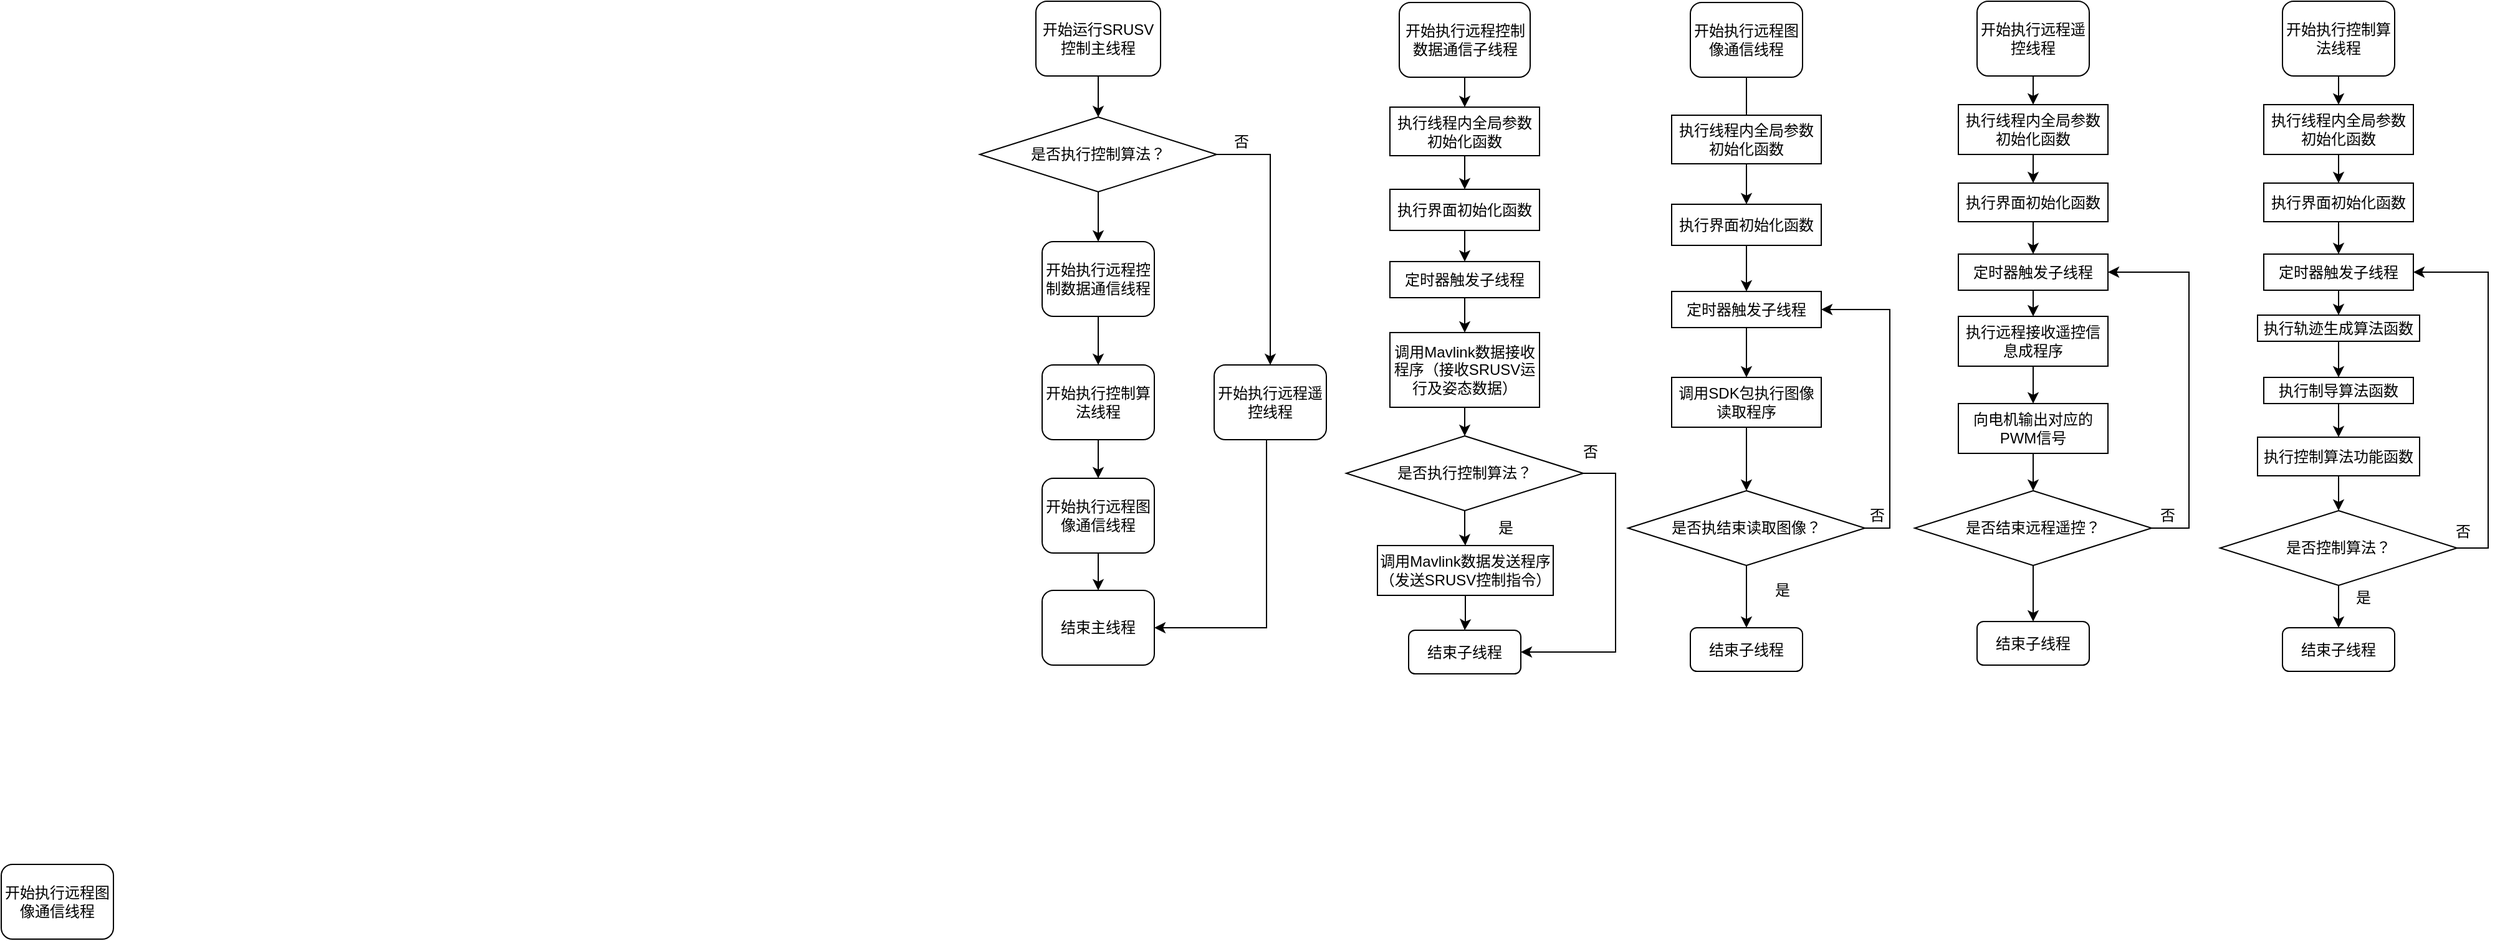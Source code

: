 <mxfile version="26.0.16">
  <diagram name="第 1 页" id="8nEKdzrm3Yq92rFxKecC">
    <mxGraphModel dx="3488" dy="1022" grid="1" gridSize="10" guides="1" tooltips="1" connect="1" arrows="1" fold="1" page="1" pageScale="1" pageWidth="827" pageHeight="1169" math="0" shadow="0">
      <root>
        <mxCell id="0" />
        <mxCell id="1" parent="0" />
        <mxCell id="2E57zu9M5rJDjfoZ4f6W-35" value="" style="edgeStyle=orthogonalEdgeStyle;rounded=0;orthogonalLoop=1;jettySize=auto;html=1;" edge="1" parent="1" source="2E57zu9M5rJDjfoZ4f6W-1" target="2E57zu9M5rJDjfoZ4f6W-2">
          <mxGeometry relative="1" as="geometry" />
        </mxCell>
        <mxCell id="2E57zu9M5rJDjfoZ4f6W-1" value="开始执行远程控制数据通信子线程" style="rounded=1;whiteSpace=wrap;html=1;" vertex="1" parent="1">
          <mxGeometry x="106.5" y="38" width="105" height="60" as="geometry" />
        </mxCell>
        <mxCell id="2E57zu9M5rJDjfoZ4f6W-37" value="" style="edgeStyle=orthogonalEdgeStyle;rounded=0;orthogonalLoop=1;jettySize=auto;html=1;entryX=0.5;entryY=0;entryDx=0;entryDy=0;" edge="1" parent="1" source="2E57zu9M5rJDjfoZ4f6W-2" target="2E57zu9M5rJDjfoZ4f6W-3">
          <mxGeometry relative="1" as="geometry">
            <mxPoint x="159" y="224" as="targetPoint" />
          </mxGeometry>
        </mxCell>
        <mxCell id="2E57zu9M5rJDjfoZ4f6W-2" value="执行线程内全局参数初始化函数" style="rounded=0;whiteSpace=wrap;html=1;" vertex="1" parent="1">
          <mxGeometry x="99" y="122" width="120" height="39" as="geometry" />
        </mxCell>
        <mxCell id="2E57zu9M5rJDjfoZ4f6W-39" value="" style="edgeStyle=orthogonalEdgeStyle;rounded=0;orthogonalLoop=1;jettySize=auto;html=1;" edge="1" parent="1" source="2E57zu9M5rJDjfoZ4f6W-3" target="2E57zu9M5rJDjfoZ4f6W-38">
          <mxGeometry relative="1" as="geometry" />
        </mxCell>
        <mxCell id="2E57zu9M5rJDjfoZ4f6W-3" value="执行界面初始化函数" style="rounded=0;whiteSpace=wrap;html=1;" vertex="1" parent="1">
          <mxGeometry x="99" y="188" width="120" height="33" as="geometry" />
        </mxCell>
        <mxCell id="2E57zu9M5rJDjfoZ4f6W-52" value="" style="edgeStyle=orthogonalEdgeStyle;rounded=0;orthogonalLoop=1;jettySize=auto;html=1;" edge="1" parent="1" source="2E57zu9M5rJDjfoZ4f6W-4" target="2E57zu9M5rJDjfoZ4f6W-49">
          <mxGeometry relative="1" as="geometry" />
        </mxCell>
        <mxCell id="2E57zu9M5rJDjfoZ4f6W-4" value="开始执行远程图像通信线程" style="rounded=1;whiteSpace=wrap;html=1;" vertex="1" parent="1">
          <mxGeometry x="340" y="38" width="90" height="60" as="geometry" />
        </mxCell>
        <mxCell id="2E57zu9M5rJDjfoZ4f6W-68" value="" style="edgeStyle=orthogonalEdgeStyle;rounded=0;orthogonalLoop=1;jettySize=auto;html=1;" edge="1" parent="1" source="2E57zu9M5rJDjfoZ4f6W-7" target="2E57zu9M5rJDjfoZ4f6W-8">
          <mxGeometry relative="1" as="geometry" />
        </mxCell>
        <mxCell id="2E57zu9M5rJDjfoZ4f6W-7" value="开始执行远程遥控线程" style="rounded=1;whiteSpace=wrap;html=1;" vertex="1" parent="1">
          <mxGeometry x="570" y="37" width="90" height="60" as="geometry" />
        </mxCell>
        <mxCell id="2E57zu9M5rJDjfoZ4f6W-69" value="" style="edgeStyle=orthogonalEdgeStyle;rounded=0;orthogonalLoop=1;jettySize=auto;html=1;" edge="1" parent="1" source="2E57zu9M5rJDjfoZ4f6W-8" target="2E57zu9M5rJDjfoZ4f6W-9">
          <mxGeometry relative="1" as="geometry" />
        </mxCell>
        <mxCell id="2E57zu9M5rJDjfoZ4f6W-8" value="执行线程内全局参数初始化函数" style="rounded=0;whiteSpace=wrap;html=1;" vertex="1" parent="1">
          <mxGeometry x="555" y="120" width="120" height="40" as="geometry" />
        </mxCell>
        <mxCell id="2E57zu9M5rJDjfoZ4f6W-71" value="" style="edgeStyle=orthogonalEdgeStyle;rounded=0;orthogonalLoop=1;jettySize=auto;html=1;" edge="1" parent="1" source="2E57zu9M5rJDjfoZ4f6W-9" target="2E57zu9M5rJDjfoZ4f6W-70">
          <mxGeometry relative="1" as="geometry" />
        </mxCell>
        <mxCell id="2E57zu9M5rJDjfoZ4f6W-9" value="执行界面初始化函数" style="rounded=0;whiteSpace=wrap;html=1;" vertex="1" parent="1">
          <mxGeometry x="555" y="183" width="120" height="31" as="geometry" />
        </mxCell>
        <mxCell id="2E57zu9M5rJDjfoZ4f6W-10" value="开始执行控制算法线程" style="rounded=1;whiteSpace=wrap;html=1;" vertex="1" parent="1">
          <mxGeometry x="815" y="37" width="90" height="60" as="geometry" />
        </mxCell>
        <mxCell id="2E57zu9M5rJDjfoZ4f6W-13" value="开始运行SRUSV控制主线程" style="rounded=1;whiteSpace=wrap;html=1;" vertex="1" parent="1">
          <mxGeometry x="-185" y="37" width="100" height="60" as="geometry" />
        </mxCell>
        <mxCell id="2E57zu9M5rJDjfoZ4f6W-15" value="开始执行远程控制数据通信线程" style="rounded=1;whiteSpace=wrap;html=1;" vertex="1" parent="1">
          <mxGeometry x="-180" y="230" width="90" height="60" as="geometry" />
        </mxCell>
        <mxCell id="2E57zu9M5rJDjfoZ4f6W-17" value="是否执行控制算法？" style="rhombus;whiteSpace=wrap;html=1;" vertex="1" parent="1">
          <mxGeometry x="-230" y="130" width="190" height="60" as="geometry" />
        </mxCell>
        <mxCell id="2E57zu9M5rJDjfoZ4f6W-18" value="" style="endArrow=classic;html=1;rounded=0;exitX=0.5;exitY=1;exitDx=0;exitDy=0;" edge="1" parent="1" source="2E57zu9M5rJDjfoZ4f6W-17" target="2E57zu9M5rJDjfoZ4f6W-15">
          <mxGeometry width="50" height="50" relative="1" as="geometry">
            <mxPoint x="150" y="560" as="sourcePoint" />
            <mxPoint x="200" y="510" as="targetPoint" />
          </mxGeometry>
        </mxCell>
        <mxCell id="2E57zu9M5rJDjfoZ4f6W-19" value="" style="endArrow=classic;html=1;rounded=0;edgeStyle=elbowEdgeStyle;entryX=1;entryY=0.5;entryDx=0;entryDy=0;" edge="1" parent="1" target="2E57zu9M5rJDjfoZ4f6W-33">
          <mxGeometry width="50" height="50" relative="1" as="geometry">
            <mxPoint y="388" as="sourcePoint" />
            <mxPoint x="-80" y="530" as="targetPoint" />
            <Array as="points">
              <mxPoint y="538" />
            </Array>
          </mxGeometry>
        </mxCell>
        <mxCell id="2E57zu9M5rJDjfoZ4f6W-20" value="是" style="text;html=1;align=center;verticalAlign=middle;whiteSpace=wrap;rounded=0;" vertex="1" parent="1">
          <mxGeometry x="171.5" y="450" width="40" height="20" as="geometry" />
        </mxCell>
        <mxCell id="2E57zu9M5rJDjfoZ4f6W-21" value="否" style="text;html=1;align=center;verticalAlign=middle;whiteSpace=wrap;rounded=0;" vertex="1" parent="1">
          <mxGeometry x="-40" y="140" width="40" height="20" as="geometry" />
        </mxCell>
        <mxCell id="2E57zu9M5rJDjfoZ4f6W-23" value="" style="endArrow=classic;html=1;rounded=0;exitX=0.5;exitY=1;exitDx=0;exitDy=0;" edge="1" parent="1" source="2E57zu9M5rJDjfoZ4f6W-15" target="2E57zu9M5rJDjfoZ4f6W-29">
          <mxGeometry width="50" height="50" relative="1" as="geometry">
            <mxPoint x="-360" y="390" as="sourcePoint" />
            <mxPoint x="-135" y="330" as="targetPoint" />
          </mxGeometry>
        </mxCell>
        <mxCell id="2E57zu9M5rJDjfoZ4f6W-25" value="" style="endArrow=classic;html=1;rounded=0;edgeStyle=orthogonalEdgeStyle;exitX=1;exitY=0.5;exitDx=0;exitDy=0;entryX=0.5;entryY=0;entryDx=0;entryDy=0;" edge="1" parent="1" source="2E57zu9M5rJDjfoZ4f6W-17" target="2E57zu9M5rJDjfoZ4f6W-26">
          <mxGeometry width="50" height="50" relative="1" as="geometry">
            <mxPoint x="30" y="450" as="sourcePoint" />
            <mxPoint x="-20" y="340" as="targetPoint" />
          </mxGeometry>
        </mxCell>
        <mxCell id="2E57zu9M5rJDjfoZ4f6W-26" value="开始执行远程遥控线程" style="rounded=1;whiteSpace=wrap;html=1;" vertex="1" parent="1">
          <mxGeometry x="-42" y="329" width="90" height="60" as="geometry" />
        </mxCell>
        <mxCell id="2E57zu9M5rJDjfoZ4f6W-27" value="" style="endArrow=classic;html=1;rounded=0;exitX=0.5;exitY=1;exitDx=0;exitDy=0;entryX=0.5;entryY=0;entryDx=0;entryDy=0;" edge="1" parent="1" source="2E57zu9M5rJDjfoZ4f6W-13" target="2E57zu9M5rJDjfoZ4f6W-17">
          <mxGeometry width="50" height="50" relative="1" as="geometry">
            <mxPoint x="500" y="310" as="sourcePoint" />
            <mxPoint x="550" y="260" as="targetPoint" />
          </mxGeometry>
        </mxCell>
        <mxCell id="2E57zu9M5rJDjfoZ4f6W-28" value="开始执行远程图像通信线程" style="rounded=1;whiteSpace=wrap;html=1;" vertex="1" parent="1">
          <mxGeometry x="-1015" y="730" width="90" height="60" as="geometry" />
        </mxCell>
        <mxCell id="2E57zu9M5rJDjfoZ4f6W-32" value="" style="edgeStyle=orthogonalEdgeStyle;rounded=0;orthogonalLoop=1;jettySize=auto;html=1;" edge="1" parent="1" source="2E57zu9M5rJDjfoZ4f6W-29" target="2E57zu9M5rJDjfoZ4f6W-31">
          <mxGeometry relative="1" as="geometry" />
        </mxCell>
        <mxCell id="2E57zu9M5rJDjfoZ4f6W-29" value="开始执行控制算法线程" style="rounded=1;whiteSpace=wrap;html=1;" vertex="1" parent="1">
          <mxGeometry x="-180" y="329" width="90" height="60" as="geometry" />
        </mxCell>
        <mxCell id="2E57zu9M5rJDjfoZ4f6W-34" value="" style="edgeStyle=orthogonalEdgeStyle;rounded=0;orthogonalLoop=1;jettySize=auto;html=1;" edge="1" parent="1" source="2E57zu9M5rJDjfoZ4f6W-31" target="2E57zu9M5rJDjfoZ4f6W-33">
          <mxGeometry relative="1" as="geometry" />
        </mxCell>
        <mxCell id="2E57zu9M5rJDjfoZ4f6W-31" value="开始执行远程图像通信线程" style="rounded=1;whiteSpace=wrap;html=1;" vertex="1" parent="1">
          <mxGeometry x="-180" y="420" width="90" height="60" as="geometry" />
        </mxCell>
        <mxCell id="2E57zu9M5rJDjfoZ4f6W-33" value="结束主线程" style="rounded=1;whiteSpace=wrap;html=1;" vertex="1" parent="1">
          <mxGeometry x="-180" y="510" width="90" height="60" as="geometry" />
        </mxCell>
        <mxCell id="2E57zu9M5rJDjfoZ4f6W-41" value="" style="edgeStyle=orthogonalEdgeStyle;rounded=0;orthogonalLoop=1;jettySize=auto;html=1;" edge="1" parent="1" source="2E57zu9M5rJDjfoZ4f6W-38" target="2E57zu9M5rJDjfoZ4f6W-40">
          <mxGeometry relative="1" as="geometry" />
        </mxCell>
        <mxCell id="2E57zu9M5rJDjfoZ4f6W-38" value="定时器触发子线程" style="rounded=0;whiteSpace=wrap;html=1;" vertex="1" parent="1">
          <mxGeometry x="99" y="246" width="120" height="29" as="geometry" />
        </mxCell>
        <mxCell id="2E57zu9M5rJDjfoZ4f6W-40" value="调用Mavlink数据接收程序（接收SRUSV运行及姿态数据）" style="rounded=0;whiteSpace=wrap;html=1;" vertex="1" parent="1">
          <mxGeometry x="99" y="303" width="120" height="60" as="geometry" />
        </mxCell>
        <mxCell id="2E57zu9M5rJDjfoZ4f6W-47" value="" style="edgeStyle=orthogonalEdgeStyle;rounded=0;orthogonalLoop=1;jettySize=auto;html=1;" edge="1" parent="1" source="2E57zu9M5rJDjfoZ4f6W-42" target="2E57zu9M5rJDjfoZ4f6W-46">
          <mxGeometry relative="1" as="geometry" />
        </mxCell>
        <mxCell id="2E57zu9M5rJDjfoZ4f6W-42" value="调用Mavlink数据发送程序（发送SRUSV控制指令）" style="rounded=0;whiteSpace=wrap;html=1;" vertex="1" parent="1">
          <mxGeometry x="89" y="474" width="141" height="40" as="geometry" />
        </mxCell>
        <mxCell id="2E57zu9M5rJDjfoZ4f6W-45" value="" style="edgeStyle=orthogonalEdgeStyle;rounded=0;orthogonalLoop=1;jettySize=auto;html=1;" edge="1" parent="1" source="2E57zu9M5rJDjfoZ4f6W-43" target="2E57zu9M5rJDjfoZ4f6W-42">
          <mxGeometry relative="1" as="geometry" />
        </mxCell>
        <mxCell id="2E57zu9M5rJDjfoZ4f6W-43" value="是否执行控制算法？" style="rhombus;whiteSpace=wrap;html=1;" vertex="1" parent="1">
          <mxGeometry x="64" y="386" width="190" height="60" as="geometry" />
        </mxCell>
        <mxCell id="2E57zu9M5rJDjfoZ4f6W-44" value="" style="endArrow=classic;html=1;rounded=0;exitX=0.5;exitY=1;exitDx=0;exitDy=0;" edge="1" parent="1" source="2E57zu9M5rJDjfoZ4f6W-40" target="2E57zu9M5rJDjfoZ4f6W-43">
          <mxGeometry width="50" height="50" relative="1" as="geometry">
            <mxPoint x="380" y="540" as="sourcePoint" />
            <mxPoint x="430" y="490" as="targetPoint" />
          </mxGeometry>
        </mxCell>
        <mxCell id="2E57zu9M5rJDjfoZ4f6W-46" value="结束子线程" style="rounded=1;whiteSpace=wrap;html=1;" vertex="1" parent="1">
          <mxGeometry x="114" y="542" width="90" height="35" as="geometry" />
        </mxCell>
        <mxCell id="2E57zu9M5rJDjfoZ4f6W-48" value="执行线程内全局参数初始化函数" style="rounded=0;whiteSpace=wrap;html=1;" vertex="1" parent="1">
          <mxGeometry x="325" y="128.5" width="120" height="39" as="geometry" />
        </mxCell>
        <mxCell id="2E57zu9M5rJDjfoZ4f6W-49" value="执行界面初始化函数" style="rounded=0;whiteSpace=wrap;html=1;" vertex="1" parent="1">
          <mxGeometry x="325" y="200" width="120" height="33" as="geometry" />
        </mxCell>
        <mxCell id="2E57zu9M5rJDjfoZ4f6W-54" value="" style="edgeStyle=orthogonalEdgeStyle;rounded=0;orthogonalLoop=1;jettySize=auto;html=1;" edge="1" parent="1" source="2E57zu9M5rJDjfoZ4f6W-50" target="2E57zu9M5rJDjfoZ4f6W-51">
          <mxGeometry relative="1" as="geometry" />
        </mxCell>
        <mxCell id="2E57zu9M5rJDjfoZ4f6W-50" value="定时器触发子线程" style="rounded=0;whiteSpace=wrap;html=1;" vertex="1" parent="1">
          <mxGeometry x="325" y="270" width="120" height="29" as="geometry" />
        </mxCell>
        <mxCell id="2E57zu9M5rJDjfoZ4f6W-61" value="" style="edgeStyle=orthogonalEdgeStyle;rounded=0;orthogonalLoop=1;jettySize=auto;html=1;" edge="1" parent="1" source="2E57zu9M5rJDjfoZ4f6W-51" target="2E57zu9M5rJDjfoZ4f6W-57">
          <mxGeometry relative="1" as="geometry" />
        </mxCell>
        <mxCell id="2E57zu9M5rJDjfoZ4f6W-51" value="调用SDK包执行图像读取程序" style="rounded=0;whiteSpace=wrap;html=1;" vertex="1" parent="1">
          <mxGeometry x="325" y="339" width="120" height="40" as="geometry" />
        </mxCell>
        <mxCell id="2E57zu9M5rJDjfoZ4f6W-56" value="" style="endArrow=classic;html=1;rounded=0;exitX=0.5;exitY=1;exitDx=0;exitDy=0;entryX=0.5;entryY=0;entryDx=0;entryDy=0;" edge="1" parent="1" source="2E57zu9M5rJDjfoZ4f6W-49" target="2E57zu9M5rJDjfoZ4f6W-50">
          <mxGeometry width="50" height="50" relative="1" as="geometry">
            <mxPoint x="240" y="260" as="sourcePoint" />
            <mxPoint x="385" y="240" as="targetPoint" />
          </mxGeometry>
        </mxCell>
        <mxCell id="2E57zu9M5rJDjfoZ4f6W-62" value="" style="edgeStyle=orthogonalEdgeStyle;rounded=0;orthogonalLoop=1;jettySize=auto;html=1;" edge="1" parent="1" source="2E57zu9M5rJDjfoZ4f6W-57" target="2E57zu9M5rJDjfoZ4f6W-60">
          <mxGeometry relative="1" as="geometry" />
        </mxCell>
        <mxCell id="2E57zu9M5rJDjfoZ4f6W-57" value="是否执结束读取图像？" style="rhombus;whiteSpace=wrap;html=1;" vertex="1" parent="1">
          <mxGeometry x="290" y="430" width="190" height="60" as="geometry" />
        </mxCell>
        <mxCell id="2E57zu9M5rJDjfoZ4f6W-60" value="结束子线程" style="rounded=1;whiteSpace=wrap;html=1;" vertex="1" parent="1">
          <mxGeometry x="340" y="540" width="90" height="35" as="geometry" />
        </mxCell>
        <mxCell id="2E57zu9M5rJDjfoZ4f6W-63" value="" style="endArrow=classic;html=1;rounded=0;edgeStyle=elbowEdgeStyle;entryX=1;entryY=0.5;entryDx=0;entryDy=0;exitX=1;exitY=0.5;exitDx=0;exitDy=0;" edge="1" parent="1" source="2E57zu9M5rJDjfoZ4f6W-43" target="2E57zu9M5rJDjfoZ4f6W-46">
          <mxGeometry width="50" height="50" relative="1" as="geometry">
            <mxPoint x="260" y="417" as="sourcePoint" />
            <mxPoint x="280" y="550" as="targetPoint" />
            <Array as="points">
              <mxPoint x="280" y="490" />
            </Array>
          </mxGeometry>
        </mxCell>
        <mxCell id="2E57zu9M5rJDjfoZ4f6W-64" value="" style="endArrow=classic;html=1;rounded=0;edgeStyle=elbowEdgeStyle;exitX=1;exitY=0.5;exitDx=0;exitDy=0;entryX=1;entryY=0.5;entryDx=0;entryDy=0;" edge="1" parent="1" source="2E57zu9M5rJDjfoZ4f6W-57" target="2E57zu9M5rJDjfoZ4f6W-50">
          <mxGeometry width="50" height="50" relative="1" as="geometry">
            <mxPoint x="530" y="460" as="sourcePoint" />
            <mxPoint x="480" y="604" as="targetPoint" />
            <Array as="points">
              <mxPoint x="500" y="410" />
            </Array>
          </mxGeometry>
        </mxCell>
        <mxCell id="2E57zu9M5rJDjfoZ4f6W-65" value="是" style="text;html=1;align=center;verticalAlign=middle;whiteSpace=wrap;rounded=0;" vertex="1" parent="1">
          <mxGeometry x="394" y="500" width="40" height="20" as="geometry" />
        </mxCell>
        <mxCell id="2E57zu9M5rJDjfoZ4f6W-66" value="否" style="text;html=1;align=center;verticalAlign=middle;whiteSpace=wrap;rounded=0;" vertex="1" parent="1">
          <mxGeometry x="470" y="440" width="40" height="20" as="geometry" />
        </mxCell>
        <mxCell id="2E57zu9M5rJDjfoZ4f6W-67" value="否" style="text;html=1;align=center;verticalAlign=middle;whiteSpace=wrap;rounded=0;" vertex="1" parent="1">
          <mxGeometry x="240" y="389" width="40" height="20" as="geometry" />
        </mxCell>
        <mxCell id="2E57zu9M5rJDjfoZ4f6W-73" value="" style="edgeStyle=orthogonalEdgeStyle;rounded=0;orthogonalLoop=1;jettySize=auto;html=1;" edge="1" parent="1" source="2E57zu9M5rJDjfoZ4f6W-70" target="2E57zu9M5rJDjfoZ4f6W-72">
          <mxGeometry relative="1" as="geometry" />
        </mxCell>
        <mxCell id="2E57zu9M5rJDjfoZ4f6W-70" value="定时器触发子线程" style="rounded=0;whiteSpace=wrap;html=1;" vertex="1" parent="1">
          <mxGeometry x="555" y="240" width="120" height="29" as="geometry" />
        </mxCell>
        <mxCell id="2E57zu9M5rJDjfoZ4f6W-77" value="" style="edgeStyle=orthogonalEdgeStyle;rounded=0;orthogonalLoop=1;jettySize=auto;html=1;" edge="1" parent="1" source="2E57zu9M5rJDjfoZ4f6W-72" target="2E57zu9M5rJDjfoZ4f6W-74">
          <mxGeometry relative="1" as="geometry" />
        </mxCell>
        <mxCell id="2E57zu9M5rJDjfoZ4f6W-72" value="执行远程接收遥控信息成程序" style="rounded=0;whiteSpace=wrap;html=1;" vertex="1" parent="1">
          <mxGeometry x="555" y="290" width="120" height="40" as="geometry" />
        </mxCell>
        <mxCell id="2E57zu9M5rJDjfoZ4f6W-78" value="" style="edgeStyle=orthogonalEdgeStyle;rounded=0;orthogonalLoop=1;jettySize=auto;html=1;" edge="1" parent="1" source="2E57zu9M5rJDjfoZ4f6W-74" target="2E57zu9M5rJDjfoZ4f6W-75">
          <mxGeometry relative="1" as="geometry" />
        </mxCell>
        <mxCell id="2E57zu9M5rJDjfoZ4f6W-74" value="向电机输出对应的PWM信号" style="rounded=0;whiteSpace=wrap;html=1;" vertex="1" parent="1">
          <mxGeometry x="555" y="360" width="120" height="40" as="geometry" />
        </mxCell>
        <mxCell id="2E57zu9M5rJDjfoZ4f6W-80" value="" style="edgeStyle=orthogonalEdgeStyle;rounded=0;orthogonalLoop=1;jettySize=auto;html=1;" edge="1" parent="1" source="2E57zu9M5rJDjfoZ4f6W-75" target="2E57zu9M5rJDjfoZ4f6W-79">
          <mxGeometry relative="1" as="geometry" />
        </mxCell>
        <mxCell id="2E57zu9M5rJDjfoZ4f6W-75" value="是否结束远程遥控？" style="rhombus;whiteSpace=wrap;html=1;" vertex="1" parent="1">
          <mxGeometry x="520" y="430" width="190" height="60" as="geometry" />
        </mxCell>
        <mxCell id="2E57zu9M5rJDjfoZ4f6W-79" value="结束子线程" style="rounded=1;whiteSpace=wrap;html=1;" vertex="1" parent="1">
          <mxGeometry x="570" y="535" width="90" height="35" as="geometry" />
        </mxCell>
        <mxCell id="2E57zu9M5rJDjfoZ4f6W-81" value="是" style="text;html=1;align=center;verticalAlign=middle;whiteSpace=wrap;rounded=0;" vertex="1" parent="1">
          <mxGeometry x="860" y="506" width="40" height="20" as="geometry" />
        </mxCell>
        <mxCell id="2E57zu9M5rJDjfoZ4f6W-82" value="" style="endArrow=classic;html=1;rounded=0;edgeStyle=elbowEdgeStyle;exitX=1;exitY=0.5;exitDx=0;exitDy=0;entryX=1;entryY=0.5;entryDx=0;entryDy=0;" edge="1" parent="1" source="2E57zu9M5rJDjfoZ4f6W-75" target="2E57zu9M5rJDjfoZ4f6W-70">
          <mxGeometry width="50" height="50" relative="1" as="geometry">
            <mxPoint x="725" y="459" as="sourcePoint" />
            <mxPoint x="690" y="358" as="targetPoint" />
            <Array as="points">
              <mxPoint x="740" y="390" />
            </Array>
          </mxGeometry>
        </mxCell>
        <mxCell id="2E57zu9M5rJDjfoZ4f6W-83" value="否" style="text;html=1;align=center;verticalAlign=middle;whiteSpace=wrap;rounded=0;" vertex="1" parent="1">
          <mxGeometry x="703" y="440" width="40" height="20" as="geometry" />
        </mxCell>
        <mxCell id="2E57zu9M5rJDjfoZ4f6W-84" value="执行线程内全局参数初始化函数" style="rounded=0;whiteSpace=wrap;html=1;" vertex="1" parent="1">
          <mxGeometry x="800" y="120" width="120" height="40" as="geometry" />
        </mxCell>
        <mxCell id="2E57zu9M5rJDjfoZ4f6W-85" value="执行界面初始化函数" style="rounded=0;whiteSpace=wrap;html=1;" vertex="1" parent="1">
          <mxGeometry x="800" y="183" width="120" height="31" as="geometry" />
        </mxCell>
        <mxCell id="2E57zu9M5rJDjfoZ4f6W-86" value="定时器触发子线程" style="rounded=0;whiteSpace=wrap;html=1;" vertex="1" parent="1">
          <mxGeometry x="800" y="240" width="120" height="29" as="geometry" />
        </mxCell>
        <mxCell id="2E57zu9M5rJDjfoZ4f6W-87" value="执行轨迹生成算法函数" style="rounded=0;whiteSpace=wrap;html=1;" vertex="1" parent="1">
          <mxGeometry x="795" y="289" width="130" height="21" as="geometry" />
        </mxCell>
        <mxCell id="2E57zu9M5rJDjfoZ4f6W-89" value="执行制导算法函数" style="rounded=0;whiteSpace=wrap;html=1;" vertex="1" parent="1">
          <mxGeometry x="800" y="339" width="120" height="21" as="geometry" />
        </mxCell>
        <mxCell id="2E57zu9M5rJDjfoZ4f6W-90" value="执行控制算法功能函数" style="rounded=0;whiteSpace=wrap;html=1;" vertex="1" parent="1">
          <mxGeometry x="795" y="387" width="130" height="31" as="geometry" />
        </mxCell>
        <mxCell id="2E57zu9M5rJDjfoZ4f6W-92" value="结束子线程" style="rounded=1;whiteSpace=wrap;html=1;" vertex="1" parent="1">
          <mxGeometry x="815" y="540" width="90" height="35" as="geometry" />
        </mxCell>
        <mxCell id="2E57zu9M5rJDjfoZ4f6W-93" value="是否控制算法？" style="rhombus;whiteSpace=wrap;html=1;" vertex="1" parent="1">
          <mxGeometry x="765" y="446" width="190" height="60" as="geometry" />
        </mxCell>
        <mxCell id="2E57zu9M5rJDjfoZ4f6W-95" value="" style="endArrow=classic;html=1;rounded=0;exitX=0.5;exitY=1;exitDx=0;exitDy=0;" edge="1" parent="1" source="2E57zu9M5rJDjfoZ4f6W-10" target="2E57zu9M5rJDjfoZ4f6W-84">
          <mxGeometry width="50" height="50" relative="1" as="geometry">
            <mxPoint x="1050" y="100" as="sourcePoint" />
            <mxPoint x="1100" y="50" as="targetPoint" />
          </mxGeometry>
        </mxCell>
        <mxCell id="2E57zu9M5rJDjfoZ4f6W-96" value="" style="endArrow=classic;html=1;rounded=0;exitX=0.5;exitY=1;exitDx=0;exitDy=0;entryX=0.5;entryY=0;entryDx=0;entryDy=0;" edge="1" parent="1" source="2E57zu9M5rJDjfoZ4f6W-84" target="2E57zu9M5rJDjfoZ4f6W-85">
          <mxGeometry width="50" height="50" relative="1" as="geometry">
            <mxPoint x="980" y="170" as="sourcePoint" />
            <mxPoint x="1030" y="120" as="targetPoint" />
          </mxGeometry>
        </mxCell>
        <mxCell id="2E57zu9M5rJDjfoZ4f6W-97" value="" style="endArrow=classic;html=1;rounded=0;exitX=0.5;exitY=1;exitDx=0;exitDy=0;" edge="1" parent="1" source="2E57zu9M5rJDjfoZ4f6W-85" target="2E57zu9M5rJDjfoZ4f6W-86">
          <mxGeometry width="50" height="50" relative="1" as="geometry">
            <mxPoint x="1050" y="290" as="sourcePoint" />
            <mxPoint x="1100" y="240" as="targetPoint" />
          </mxGeometry>
        </mxCell>
        <mxCell id="2E57zu9M5rJDjfoZ4f6W-98" value="" style="endArrow=classic;html=1;rounded=0;exitX=0.5;exitY=1;exitDx=0;exitDy=0;" edge="1" parent="1" source="2E57zu9M5rJDjfoZ4f6W-86" target="2E57zu9M5rJDjfoZ4f6W-87">
          <mxGeometry width="50" height="50" relative="1" as="geometry">
            <mxPoint x="1010" y="310" as="sourcePoint" />
            <mxPoint x="1060" y="260" as="targetPoint" />
          </mxGeometry>
        </mxCell>
        <mxCell id="2E57zu9M5rJDjfoZ4f6W-99" value="" style="endArrow=classic;html=1;rounded=0;exitX=0.5;exitY=1;exitDx=0;exitDy=0;" edge="1" parent="1" source="2E57zu9M5rJDjfoZ4f6W-87" target="2E57zu9M5rJDjfoZ4f6W-89">
          <mxGeometry width="50" height="50" relative="1" as="geometry">
            <mxPoint x="1080" y="330" as="sourcePoint" />
            <mxPoint x="1130" y="280" as="targetPoint" />
          </mxGeometry>
        </mxCell>
        <mxCell id="2E57zu9M5rJDjfoZ4f6W-100" value="" style="endArrow=classic;html=1;rounded=0;exitX=0.5;exitY=1;exitDx=0;exitDy=0;" edge="1" parent="1" source="2E57zu9M5rJDjfoZ4f6W-89" target="2E57zu9M5rJDjfoZ4f6W-90">
          <mxGeometry width="50" height="50" relative="1" as="geometry">
            <mxPoint x="990" y="370" as="sourcePoint" />
            <mxPoint x="1040" y="320" as="targetPoint" />
          </mxGeometry>
        </mxCell>
        <mxCell id="2E57zu9M5rJDjfoZ4f6W-101" value="" style="endArrow=classic;html=1;rounded=0;exitX=0.5;exitY=1;exitDx=0;exitDy=0;entryX=0.5;entryY=0;entryDx=0;entryDy=0;" edge="1" parent="1" source="2E57zu9M5rJDjfoZ4f6W-90" target="2E57zu9M5rJDjfoZ4f6W-93">
          <mxGeometry width="50" height="50" relative="1" as="geometry">
            <mxPoint x="930" y="430" as="sourcePoint" />
            <mxPoint x="980" y="380" as="targetPoint" />
          </mxGeometry>
        </mxCell>
        <mxCell id="2E57zu9M5rJDjfoZ4f6W-102" value="" style="endArrow=classic;html=1;rounded=0;exitX=0.5;exitY=1;exitDx=0;exitDy=0;entryX=0.5;entryY=0;entryDx=0;entryDy=0;" edge="1" parent="1" source="2E57zu9M5rJDjfoZ4f6W-93" target="2E57zu9M5rJDjfoZ4f6W-92">
          <mxGeometry width="50" height="50" relative="1" as="geometry">
            <mxPoint x="950" y="530" as="sourcePoint" />
            <mxPoint x="1000" y="480" as="targetPoint" />
          </mxGeometry>
        </mxCell>
        <mxCell id="2E57zu9M5rJDjfoZ4f6W-103" value="" style="endArrow=classic;html=1;rounded=0;edgeStyle=elbowEdgeStyle;" edge="1" parent="1" source="2E57zu9M5rJDjfoZ4f6W-93" target="2E57zu9M5rJDjfoZ4f6W-86">
          <mxGeometry width="50" height="50" relative="1" as="geometry">
            <mxPoint x="990" y="460" as="sourcePoint" />
            <mxPoint x="955" y="310" as="targetPoint" />
            <Array as="points">
              <mxPoint x="980" y="360" />
            </Array>
          </mxGeometry>
        </mxCell>
        <mxCell id="2E57zu9M5rJDjfoZ4f6W-104" value="否" style="text;html=1;align=center;verticalAlign=middle;whiteSpace=wrap;rounded=0;" vertex="1" parent="1">
          <mxGeometry x="940" y="453" width="40" height="20" as="geometry" />
        </mxCell>
      </root>
    </mxGraphModel>
  </diagram>
</mxfile>
